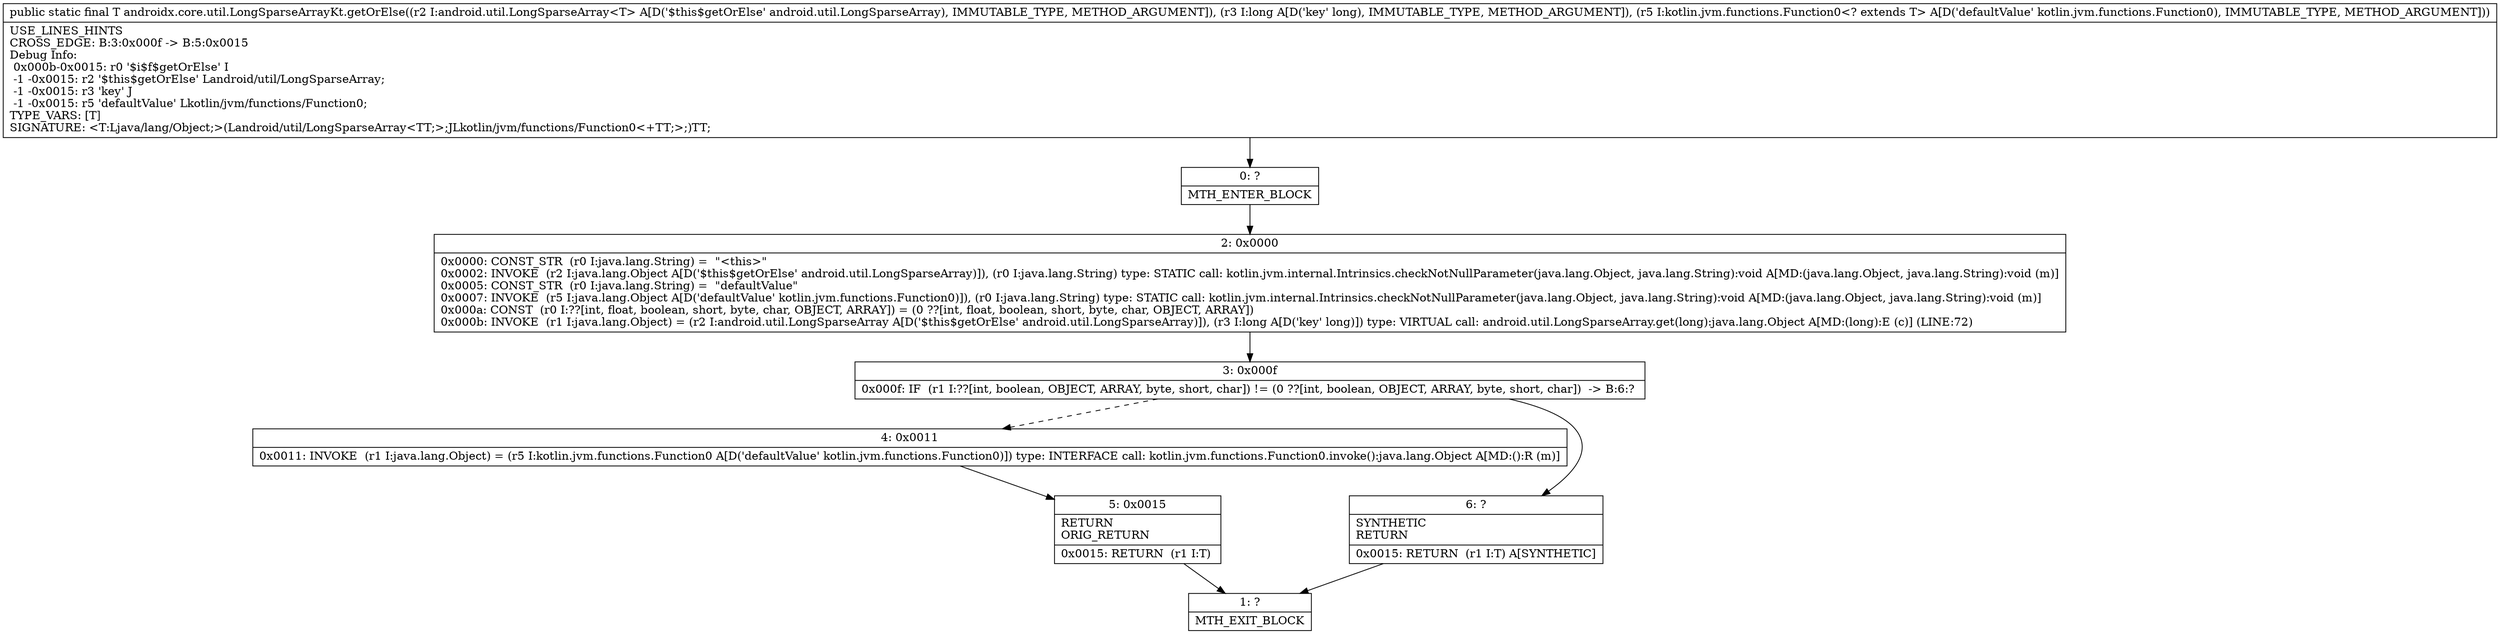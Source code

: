 digraph "CFG forandroidx.core.util.LongSparseArrayKt.getOrElse(Landroid\/util\/LongSparseArray;JLkotlin\/jvm\/functions\/Function0;)Ljava\/lang\/Object;" {
Node_0 [shape=record,label="{0\:\ ?|MTH_ENTER_BLOCK\l}"];
Node_2 [shape=record,label="{2\:\ 0x0000|0x0000: CONST_STR  (r0 I:java.lang.String) =  \"\<this\>\" \l0x0002: INVOKE  (r2 I:java.lang.Object A[D('$this$getOrElse' android.util.LongSparseArray)]), (r0 I:java.lang.String) type: STATIC call: kotlin.jvm.internal.Intrinsics.checkNotNullParameter(java.lang.Object, java.lang.String):void A[MD:(java.lang.Object, java.lang.String):void (m)]\l0x0005: CONST_STR  (r0 I:java.lang.String) =  \"defaultValue\" \l0x0007: INVOKE  (r5 I:java.lang.Object A[D('defaultValue' kotlin.jvm.functions.Function0)]), (r0 I:java.lang.String) type: STATIC call: kotlin.jvm.internal.Intrinsics.checkNotNullParameter(java.lang.Object, java.lang.String):void A[MD:(java.lang.Object, java.lang.String):void (m)]\l0x000a: CONST  (r0 I:??[int, float, boolean, short, byte, char, OBJECT, ARRAY]) = (0 ??[int, float, boolean, short, byte, char, OBJECT, ARRAY]) \l0x000b: INVOKE  (r1 I:java.lang.Object) = (r2 I:android.util.LongSparseArray A[D('$this$getOrElse' android.util.LongSparseArray)]), (r3 I:long A[D('key' long)]) type: VIRTUAL call: android.util.LongSparseArray.get(long):java.lang.Object A[MD:(long):E (c)] (LINE:72)\l}"];
Node_3 [shape=record,label="{3\:\ 0x000f|0x000f: IF  (r1 I:??[int, boolean, OBJECT, ARRAY, byte, short, char]) != (0 ??[int, boolean, OBJECT, ARRAY, byte, short, char])  \-\> B:6:? \l}"];
Node_4 [shape=record,label="{4\:\ 0x0011|0x0011: INVOKE  (r1 I:java.lang.Object) = (r5 I:kotlin.jvm.functions.Function0 A[D('defaultValue' kotlin.jvm.functions.Function0)]) type: INTERFACE call: kotlin.jvm.functions.Function0.invoke():java.lang.Object A[MD:():R (m)]\l}"];
Node_5 [shape=record,label="{5\:\ 0x0015|RETURN\lORIG_RETURN\l|0x0015: RETURN  (r1 I:T) \l}"];
Node_1 [shape=record,label="{1\:\ ?|MTH_EXIT_BLOCK\l}"];
Node_6 [shape=record,label="{6\:\ ?|SYNTHETIC\lRETURN\l|0x0015: RETURN  (r1 I:T) A[SYNTHETIC]\l}"];
MethodNode[shape=record,label="{public static final T androidx.core.util.LongSparseArrayKt.getOrElse((r2 I:android.util.LongSparseArray\<T\> A[D('$this$getOrElse' android.util.LongSparseArray), IMMUTABLE_TYPE, METHOD_ARGUMENT]), (r3 I:long A[D('key' long), IMMUTABLE_TYPE, METHOD_ARGUMENT]), (r5 I:kotlin.jvm.functions.Function0\<? extends T\> A[D('defaultValue' kotlin.jvm.functions.Function0), IMMUTABLE_TYPE, METHOD_ARGUMENT]))  | USE_LINES_HINTS\lCROSS_EDGE: B:3:0x000f \-\> B:5:0x0015\lDebug Info:\l  0x000b\-0x0015: r0 '$i$f$getOrElse' I\l  \-1 \-0x0015: r2 '$this$getOrElse' Landroid\/util\/LongSparseArray;\l  \-1 \-0x0015: r3 'key' J\l  \-1 \-0x0015: r5 'defaultValue' Lkotlin\/jvm\/functions\/Function0;\lTYPE_VARS: [T]\lSIGNATURE: \<T:Ljava\/lang\/Object;\>(Landroid\/util\/LongSparseArray\<TT;\>;JLkotlin\/jvm\/functions\/Function0\<+TT;\>;)TT;\l}"];
MethodNode -> Node_0;Node_0 -> Node_2;
Node_2 -> Node_3;
Node_3 -> Node_4[style=dashed];
Node_3 -> Node_6;
Node_4 -> Node_5;
Node_5 -> Node_1;
Node_6 -> Node_1;
}

